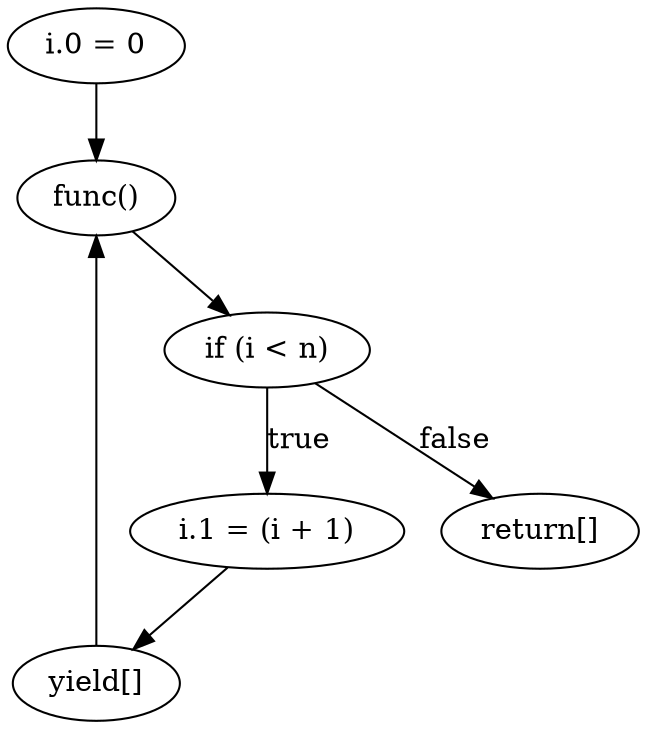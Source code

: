 digraph {
    0 [ label = "i.0 = 0" ]
    1 [ label = "if (i < n)" ]
    2 [ label = "i.1 = (i + 1)" ]
    3 [ label = "yield[]" ]
    4 [ label = "return[]" ]
    5 [ label = "func()" ]
    3 -> 5 [ label = "" ]
    1 -> 2 [ label = "true" ]
    2 -> 3 [ label = "" ]
    5 -> 1 [ label = "" ]
    1 -> 4 [ label = "false" ]
    0 -> 5 [ label = "" ]
}
